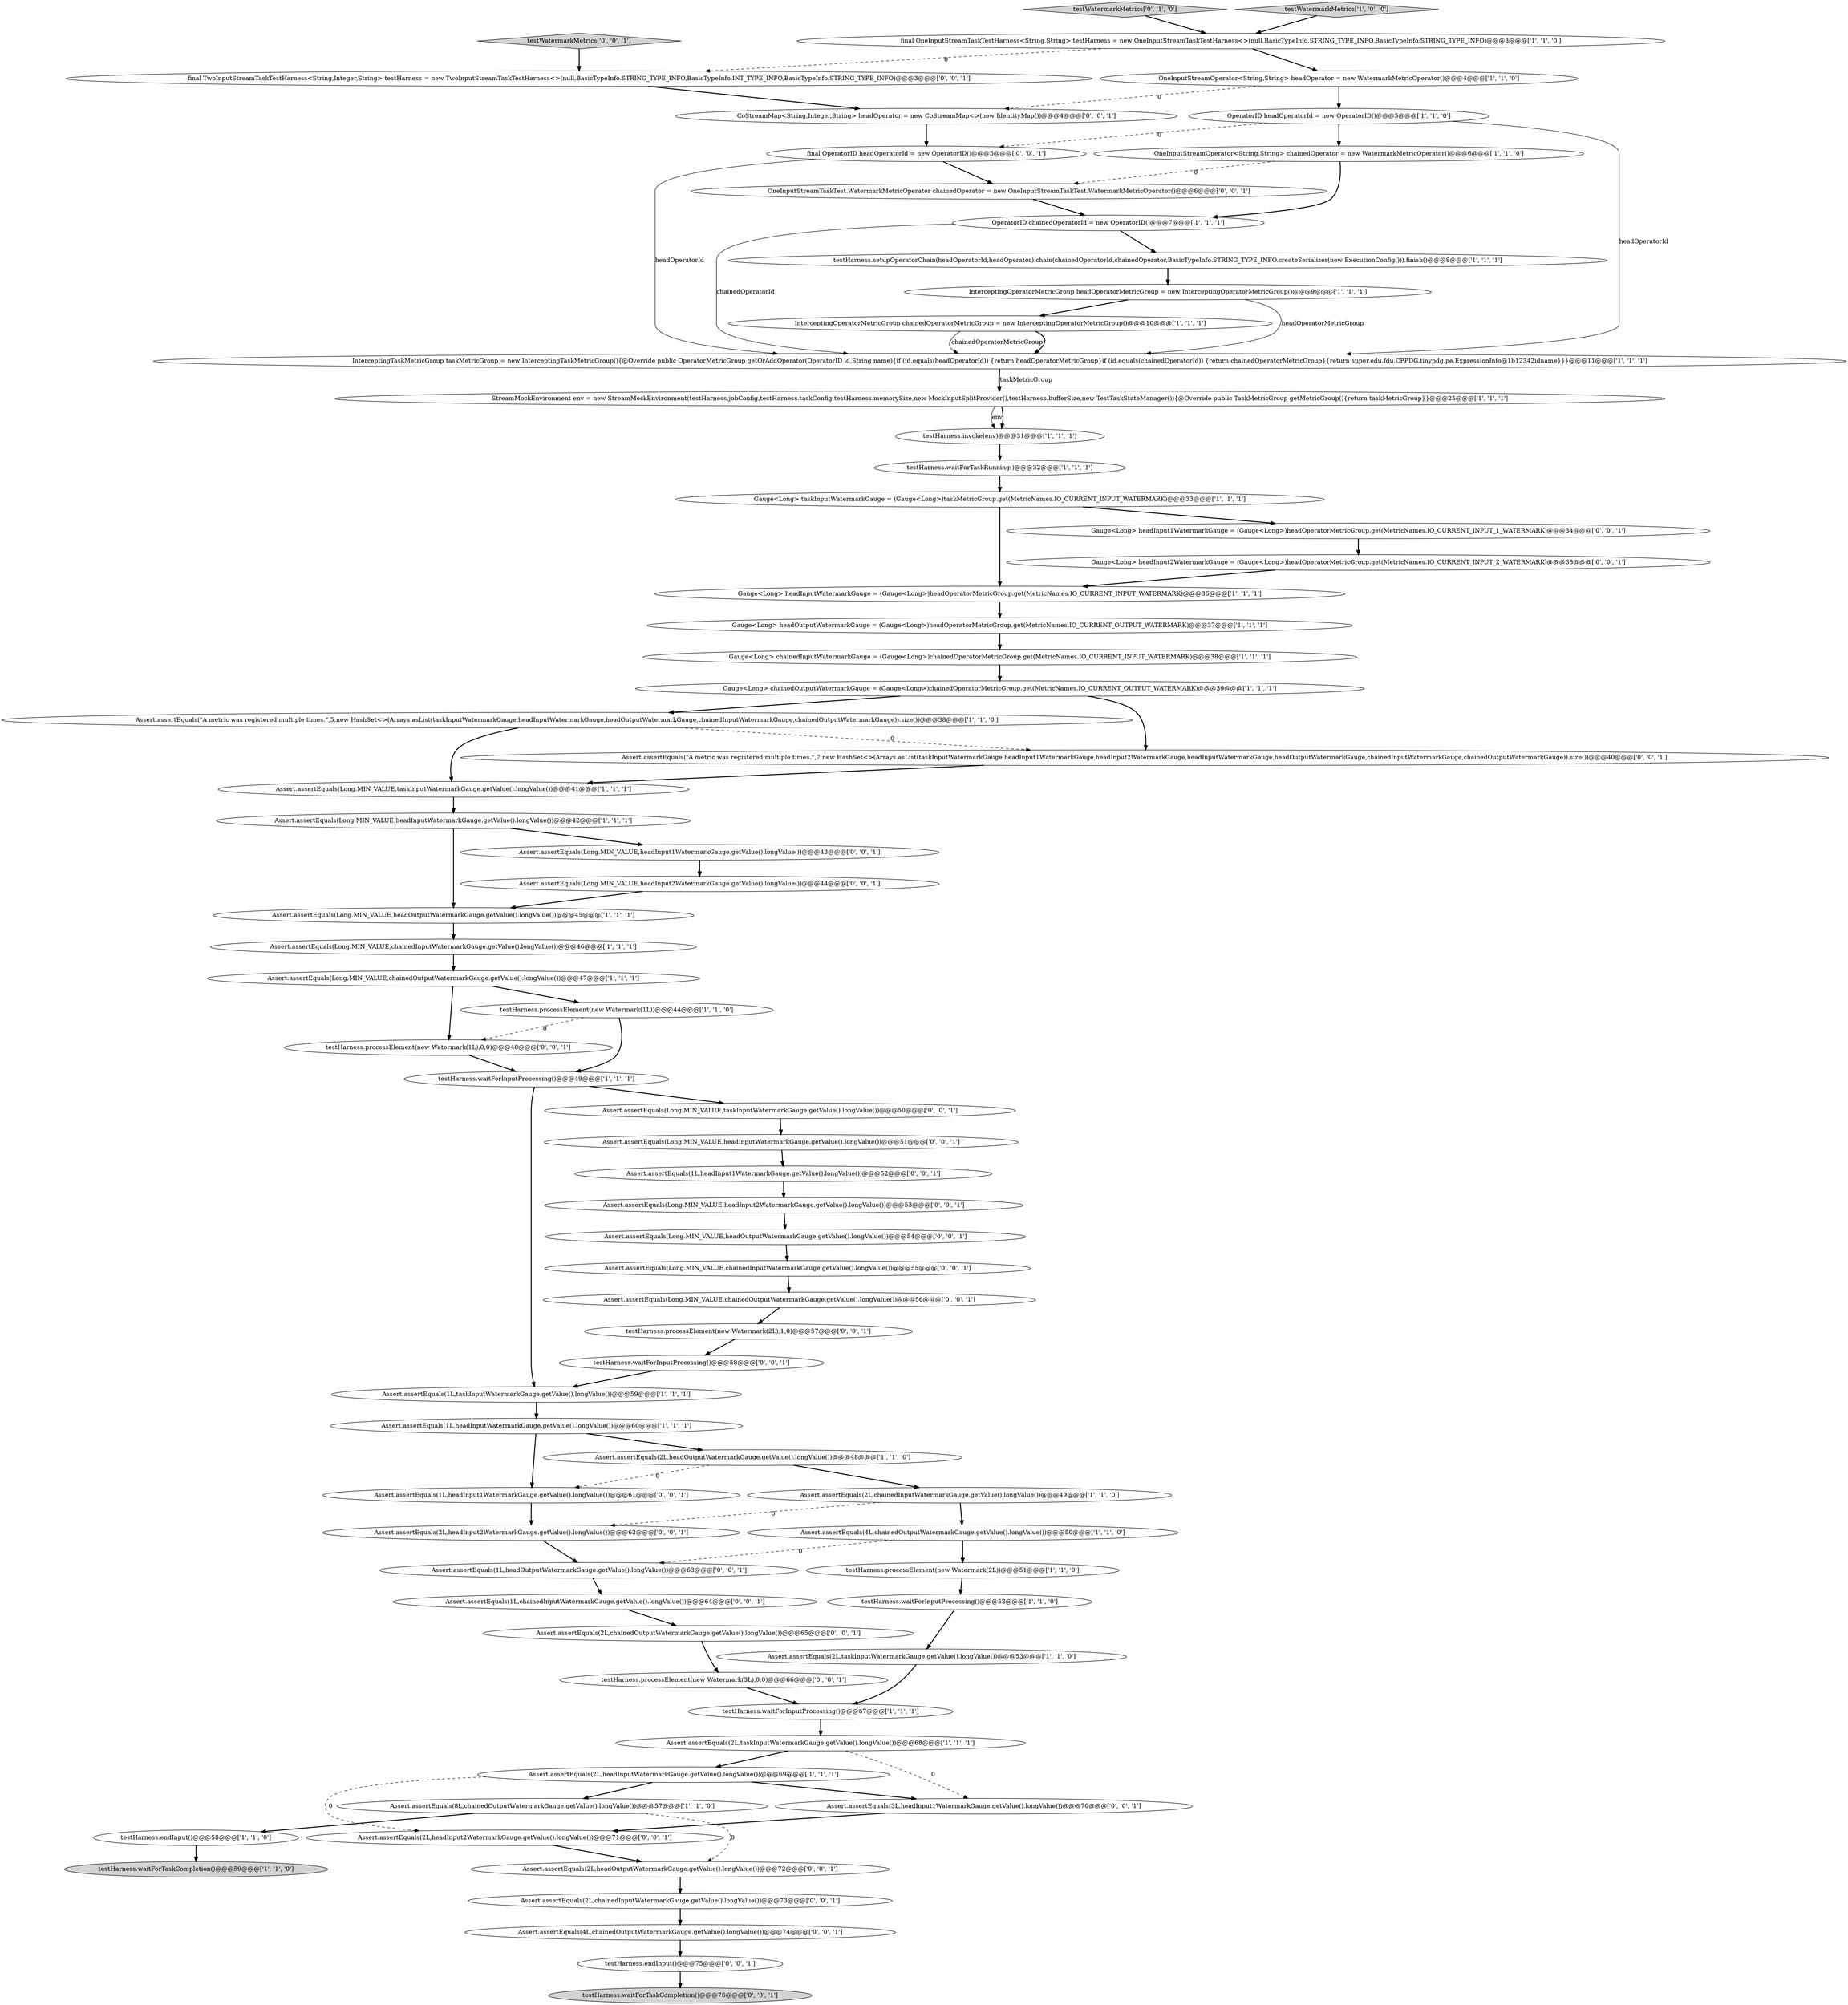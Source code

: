 digraph {
13 [style = filled, label = "Assert.assertEquals(4L,chainedOutputWatermarkGauge.getValue().longValue())@@@50@@@['1', '1', '0']", fillcolor = white, shape = ellipse image = "AAA0AAABBB1BBB"];
59 [style = filled, label = "Assert.assertEquals(3L,headInput1WatermarkGauge.getValue().longValue())@@@70@@@['0', '0', '1']", fillcolor = white, shape = ellipse image = "AAA0AAABBB3BBB"];
40 [style = filled, label = "testWatermarkMetrics['0', '1', '0']", fillcolor = lightgray, shape = diamond image = "AAA0AAABBB2BBB"];
64 [style = filled, label = "Assert.assertEquals(1L,headInput1WatermarkGauge.getValue().longValue())@@@61@@@['0', '0', '1']", fillcolor = white, shape = ellipse image = "AAA0AAABBB3BBB"];
65 [style = filled, label = "testHarness.endInput()@@@75@@@['0', '0', '1']", fillcolor = white, shape = ellipse image = "AAA0AAABBB3BBB"];
2 [style = filled, label = "Assert.assertEquals(2L,taskInputWatermarkGauge.getValue().longValue())@@@68@@@['1', '1', '1']", fillcolor = white, shape = ellipse image = "AAA0AAABBB1BBB"];
22 [style = filled, label = "Assert.assertEquals(2L,headInputWatermarkGauge.getValue().longValue())@@@69@@@['1', '1', '1']", fillcolor = white, shape = ellipse image = "AAA0AAABBB1BBB"];
35 [style = filled, label = "StreamMockEnvironment env = new StreamMockEnvironment(testHarness.jobConfig,testHarness.taskConfig,testHarness.memorySize,new MockInputSplitProvider(),testHarness.bufferSize,new TestTaskStateManager()){@Override public TaskMetricGroup getMetricGroup(){return taskMetricGroup}}@@@25@@@['1', '1', '1']", fillcolor = white, shape = ellipse image = "AAA0AAABBB1BBB"];
5 [style = filled, label = "testHarness.waitForInputProcessing()@@@67@@@['1', '1', '1']", fillcolor = white, shape = ellipse image = "AAA0AAABBB1BBB"];
0 [style = filled, label = "Assert.assertEquals(2L,chainedInputWatermarkGauge.getValue().longValue())@@@49@@@['1', '1', '0']", fillcolor = white, shape = ellipse image = "AAA0AAABBB1BBB"];
32 [style = filled, label = "testHarness.waitForTaskCompletion()@@@59@@@['1', '1', '0']", fillcolor = lightgray, shape = ellipse image = "AAA0AAABBB1BBB"];
10 [style = filled, label = "Assert.assertEquals(Long.MIN_VALUE,chainedInputWatermarkGauge.getValue().longValue())@@@46@@@['1', '1', '1']", fillcolor = white, shape = ellipse image = "AAA0AAABBB1BBB"];
45 [style = filled, label = "testHarness.processElement(new Watermark(1L),0,0)@@@48@@@['0', '0', '1']", fillcolor = white, shape = ellipse image = "AAA0AAABBB3BBB"];
19 [style = filled, label = "Gauge<Long> chainedOutputWatermarkGauge = (Gauge<Long>)chainedOperatorMetricGroup.get(MetricNames.IO_CURRENT_OUTPUT_WATERMARK)@@@39@@@['1', '1', '1']", fillcolor = white, shape = ellipse image = "AAA0AAABBB1BBB"];
51 [style = filled, label = "Assert.assertEquals(Long.MIN_VALUE,headOutputWatermarkGauge.getValue().longValue())@@@54@@@['0', '0', '1']", fillcolor = white, shape = ellipse image = "AAA0AAABBB3BBB"];
67 [style = filled, label = "Assert.assertEquals(Long.MIN_VALUE,headInputWatermarkGauge.getValue().longValue())@@@51@@@['0', '0', '1']", fillcolor = white, shape = ellipse image = "AAA0AAABBB3BBB"];
25 [style = filled, label = "Gauge<Long> headOutputWatermarkGauge = (Gauge<Long>)headOperatorMetricGroup.get(MetricNames.IO_CURRENT_OUTPUT_WATERMARK)@@@37@@@['1', '1', '1']", fillcolor = white, shape = ellipse image = "AAA0AAABBB1BBB"];
48 [style = filled, label = "Assert.assertEquals(2L,chainedOutputWatermarkGauge.getValue().longValue())@@@65@@@['0', '0', '1']", fillcolor = white, shape = ellipse image = "AAA0AAABBB3BBB"];
27 [style = filled, label = "testHarness.waitForTaskRunning()@@@32@@@['1', '1', '1']", fillcolor = white, shape = ellipse image = "AAA0AAABBB1BBB"];
31 [style = filled, label = "Assert.assertEquals(Long.MIN_VALUE,headInputWatermarkGauge.getValue().longValue())@@@42@@@['1', '1', '1']", fillcolor = white, shape = ellipse image = "AAA0AAABBB1BBB"];
1 [style = filled, label = "Assert.assertEquals(Long.MIN_VALUE,taskInputWatermarkGauge.getValue().longValue())@@@41@@@['1', '1', '1']", fillcolor = white, shape = ellipse image = "AAA0AAABBB1BBB"];
8 [style = filled, label = "Assert.assertEquals(Long.MIN_VALUE,headOutputWatermarkGauge.getValue().longValue())@@@45@@@['1', '1', '1']", fillcolor = white, shape = ellipse image = "AAA0AAABBB1BBB"];
6 [style = filled, label = "OneInputStreamOperator<String,String> headOperator = new WatermarkMetricOperator()@@@4@@@['1', '1', '0']", fillcolor = white, shape = ellipse image = "AAA0AAABBB1BBB"];
11 [style = filled, label = "Assert.assertEquals(2L,headOutputWatermarkGauge.getValue().longValue())@@@48@@@['1', '1', '0']", fillcolor = white, shape = ellipse image = "AAA0AAABBB1BBB"];
24 [style = filled, label = "testHarness.setupOperatorChain(headOperatorId,headOperator).chain(chainedOperatorId,chainedOperator,BasicTypeInfo.STRING_TYPE_INFO.createSerializer(new ExecutionConfig())).finish()@@@8@@@['1', '1', '1']", fillcolor = white, shape = ellipse image = "AAA0AAABBB1BBB"];
49 [style = filled, label = "Assert.assertEquals(1L,chainedInputWatermarkGauge.getValue().longValue())@@@64@@@['0', '0', '1']", fillcolor = white, shape = ellipse image = "AAA0AAABBB3BBB"];
12 [style = filled, label = "OneInputStreamOperator<String,String> chainedOperator = new WatermarkMetricOperator()@@@6@@@['1', '1', '0']", fillcolor = white, shape = ellipse image = "AAA0AAABBB1BBB"];
7 [style = filled, label = "Gauge<Long> taskInputWatermarkGauge = (Gauge<Long>)taskMetricGroup.get(MetricNames.IO_CURRENT_INPUT_WATERMARK)@@@33@@@['1', '1', '1']", fillcolor = white, shape = ellipse image = "AAA0AAABBB1BBB"];
42 [style = filled, label = "CoStreamMap<String,Integer,String> headOperator = new CoStreamMap<>(new IdentityMap())@@@4@@@['0', '0', '1']", fillcolor = white, shape = ellipse image = "AAA0AAABBB3BBB"];
43 [style = filled, label = "final OperatorID headOperatorId = new OperatorID()@@@5@@@['0', '0', '1']", fillcolor = white, shape = ellipse image = "AAA0AAABBB3BBB"];
36 [style = filled, label = "Assert.assertEquals(1L,taskInputWatermarkGauge.getValue().longValue())@@@59@@@['1', '1', '1']", fillcolor = white, shape = ellipse image = "AAA0AAABBB1BBB"];
21 [style = filled, label = "InterceptingOperatorMetricGroup chainedOperatorMetricGroup = new InterceptingOperatorMetricGroup()@@@10@@@['1', '1', '1']", fillcolor = white, shape = ellipse image = "AAA0AAABBB1BBB"];
70 [style = filled, label = "Assert.assertEquals(Long.MIN_VALUE,chainedInputWatermarkGauge.getValue().longValue())@@@55@@@['0', '0', '1']", fillcolor = white, shape = ellipse image = "AAA0AAABBB3BBB"];
58 [style = filled, label = "testHarness.processElement(new Watermark(3L),0,0)@@@66@@@['0', '0', '1']", fillcolor = white, shape = ellipse image = "AAA0AAABBB3BBB"];
66 [style = filled, label = "Assert.assertEquals(2L,chainedInputWatermarkGauge.getValue().longValue())@@@73@@@['0', '0', '1']", fillcolor = white, shape = ellipse image = "AAA0AAABBB3BBB"];
39 [style = filled, label = "Assert.assertEquals(\"A metric was registered multiple times.\",5,new HashSet<>(Arrays.asList(taskInputWatermarkGauge,headInputWatermarkGauge,headOutputWatermarkGauge,chainedInputWatermarkGauge,chainedOutputWatermarkGauge)).size())@@@38@@@['1', '1', '0']", fillcolor = white, shape = ellipse image = "AAA0AAABBB1BBB"];
15 [style = filled, label = "Gauge<Long> headInputWatermarkGauge = (Gauge<Long>)headOperatorMetricGroup.get(MetricNames.IO_CURRENT_INPUT_WATERMARK)@@@36@@@['1', '1', '1']", fillcolor = white, shape = ellipse image = "AAA0AAABBB1BBB"];
28 [style = filled, label = "testHarness.waitForInputProcessing()@@@49@@@['1', '1', '1']", fillcolor = white, shape = ellipse image = "AAA0AAABBB1BBB"];
68 [style = filled, label = "Assert.assertEquals(Long.MIN_VALUE,headInput1WatermarkGauge.getValue().longValue())@@@43@@@['0', '0', '1']", fillcolor = white, shape = ellipse image = "AAA0AAABBB3BBB"];
9 [style = filled, label = "InterceptingOperatorMetricGroup headOperatorMetricGroup = new InterceptingOperatorMetricGroup()@@@9@@@['1', '1', '1']", fillcolor = white, shape = ellipse image = "AAA0AAABBB1BBB"];
60 [style = filled, label = "final TwoInputStreamTaskTestHarness<String,Integer,String> testHarness = new TwoInputStreamTaskTestHarness<>(null,BasicTypeInfo.STRING_TYPE_INFO,BasicTypeInfo.INT_TYPE_INFO,BasicTypeInfo.STRING_TYPE_INFO)@@@3@@@['0', '0', '1']", fillcolor = white, shape = ellipse image = "AAA0AAABBB3BBB"];
47 [style = filled, label = "Assert.assertEquals(2L,headInput2WatermarkGauge.getValue().longValue())@@@62@@@['0', '0', '1']", fillcolor = white, shape = ellipse image = "AAA0AAABBB3BBB"];
54 [style = filled, label = "Assert.assertEquals(Long.MIN_VALUE,chainedOutputWatermarkGauge.getValue().longValue())@@@56@@@['0', '0', '1']", fillcolor = white, shape = ellipse image = "AAA0AAABBB3BBB"];
46 [style = filled, label = "testHarness.waitForInputProcessing()@@@58@@@['0', '0', '1']", fillcolor = white, shape = ellipse image = "AAA0AAABBB3BBB"];
17 [style = filled, label = "Gauge<Long> chainedInputWatermarkGauge = (Gauge<Long>)chainedOperatorMetricGroup.get(MetricNames.IO_CURRENT_INPUT_WATERMARK)@@@38@@@['1', '1', '1']", fillcolor = white, shape = ellipse image = "AAA0AAABBB1BBB"];
34 [style = filled, label = "OperatorID chainedOperatorId = new OperatorID()@@@7@@@['1', '1', '1']", fillcolor = white, shape = ellipse image = "AAA0AAABBB1BBB"];
29 [style = filled, label = "testHarness.endInput()@@@58@@@['1', '1', '0']", fillcolor = white, shape = ellipse image = "AAA0AAABBB1BBB"];
33 [style = filled, label = "testHarness.waitForInputProcessing()@@@52@@@['1', '1', '0']", fillcolor = white, shape = ellipse image = "AAA0AAABBB1BBB"];
71 [style = filled, label = "OneInputStreamTaskTest.WatermarkMetricOperator chainedOperator = new OneInputStreamTaskTest.WatermarkMetricOperator()@@@6@@@['0', '0', '1']", fillcolor = white, shape = ellipse image = "AAA0AAABBB3BBB"];
18 [style = filled, label = "testHarness.processElement(new Watermark(2L))@@@51@@@['1', '1', '0']", fillcolor = white, shape = ellipse image = "AAA0AAABBB1BBB"];
73 [style = filled, label = "testWatermarkMetrics['0', '0', '1']", fillcolor = lightgray, shape = diamond image = "AAA0AAABBB3BBB"];
26 [style = filled, label = "final OneInputStreamTaskTestHarness<String,String> testHarness = new OneInputStreamTaskTestHarness<>(null,BasicTypeInfo.STRING_TYPE_INFO,BasicTypeInfo.STRING_TYPE_INFO)@@@3@@@['1', '1', '0']", fillcolor = white, shape = ellipse image = "AAA0AAABBB1BBB"];
37 [style = filled, label = "Assert.assertEquals(2L,taskInputWatermarkGauge.getValue().longValue())@@@53@@@['1', '1', '0']", fillcolor = white, shape = ellipse image = "AAA0AAABBB1BBB"];
16 [style = filled, label = "Assert.assertEquals(1L,headInputWatermarkGauge.getValue().longValue())@@@60@@@['1', '1', '1']", fillcolor = white, shape = ellipse image = "AAA0AAABBB1BBB"];
30 [style = filled, label = "InterceptingTaskMetricGroup taskMetricGroup = new InterceptingTaskMetricGroup(){@Override public OperatorMetricGroup getOrAddOperator(OperatorID id,String name){if (id.equals(headOperatorId)) {return headOperatorMetricGroup}if (id.equals(chainedOperatorId)) {return chainedOperatorMetricGroup}{return super.edu.fdu.CPPDG.tinypdg.pe.ExpressionInfo@1b12342idname}}}@@@11@@@['1', '1', '1']", fillcolor = white, shape = ellipse image = "AAA0AAABBB1BBB"];
50 [style = filled, label = "Assert.assertEquals(2L,headOutputWatermarkGauge.getValue().longValue())@@@72@@@['0', '0', '1']", fillcolor = white, shape = ellipse image = "AAA0AAABBB3BBB"];
53 [style = filled, label = "Gauge<Long> headInput1WatermarkGauge = (Gauge<Long>)headOperatorMetricGroup.get(MetricNames.IO_CURRENT_INPUT_1_WATERMARK)@@@34@@@['0', '0', '1']", fillcolor = white, shape = ellipse image = "AAA0AAABBB3BBB"];
55 [style = filled, label = "Assert.assertEquals(Long.MIN_VALUE,headInput2WatermarkGauge.getValue().longValue())@@@44@@@['0', '0', '1']", fillcolor = white, shape = ellipse image = "AAA0AAABBB3BBB"];
61 [style = filled, label = "testHarness.waitForTaskCompletion()@@@76@@@['0', '0', '1']", fillcolor = lightgray, shape = ellipse image = "AAA0AAABBB3BBB"];
41 [style = filled, label = "Assert.assertEquals(Long.MIN_VALUE,taskInputWatermarkGauge.getValue().longValue())@@@50@@@['0', '0', '1']", fillcolor = white, shape = ellipse image = "AAA0AAABBB3BBB"];
38 [style = filled, label = "Assert.assertEquals(Long.MIN_VALUE,chainedOutputWatermarkGauge.getValue().longValue())@@@47@@@['1', '1', '1']", fillcolor = white, shape = ellipse image = "AAA0AAABBB1BBB"];
62 [style = filled, label = "Assert.assertEquals(4L,chainedOutputWatermarkGauge.getValue().longValue())@@@74@@@['0', '0', '1']", fillcolor = white, shape = ellipse image = "AAA0AAABBB3BBB"];
23 [style = filled, label = "OperatorID headOperatorId = new OperatorID()@@@5@@@['1', '1', '0']", fillcolor = white, shape = ellipse image = "AAA0AAABBB1BBB"];
52 [style = filled, label = "Assert.assertEquals(\"A metric was registered multiple times.\",7,new HashSet<>(Arrays.asList(taskInputWatermarkGauge,headInput1WatermarkGauge,headInput2WatermarkGauge,headInputWatermarkGauge,headOutputWatermarkGauge,chainedInputWatermarkGauge,chainedOutputWatermarkGauge)).size())@@@40@@@['0', '0', '1']", fillcolor = white, shape = ellipse image = "AAA0AAABBB3BBB"];
63 [style = filled, label = "Assert.assertEquals(Long.MIN_VALUE,headInput2WatermarkGauge.getValue().longValue())@@@53@@@['0', '0', '1']", fillcolor = white, shape = ellipse image = "AAA0AAABBB3BBB"];
72 [style = filled, label = "Assert.assertEquals(1L,headOutputWatermarkGauge.getValue().longValue())@@@63@@@['0', '0', '1']", fillcolor = white, shape = ellipse image = "AAA0AAABBB3BBB"];
44 [style = filled, label = "testHarness.processElement(new Watermark(2L),1,0)@@@57@@@['0', '0', '1']", fillcolor = white, shape = ellipse image = "AAA0AAABBB3BBB"];
69 [style = filled, label = "Assert.assertEquals(1L,headInput1WatermarkGauge.getValue().longValue())@@@52@@@['0', '0', '1']", fillcolor = white, shape = ellipse image = "AAA0AAABBB3BBB"];
57 [style = filled, label = "Gauge<Long> headInput2WatermarkGauge = (Gauge<Long>)headOperatorMetricGroup.get(MetricNames.IO_CURRENT_INPUT_2_WATERMARK)@@@35@@@['0', '0', '1']", fillcolor = white, shape = ellipse image = "AAA0AAABBB3BBB"];
20 [style = filled, label = "Assert.assertEquals(8L,chainedOutputWatermarkGauge.getValue().longValue())@@@57@@@['1', '1', '0']", fillcolor = white, shape = ellipse image = "AAA0AAABBB1BBB"];
56 [style = filled, label = "Assert.assertEquals(2L,headInput2WatermarkGauge.getValue().longValue())@@@71@@@['0', '0', '1']", fillcolor = white, shape = ellipse image = "AAA0AAABBB3BBB"];
3 [style = filled, label = "testHarness.invoke(env)@@@31@@@['1', '1', '1']", fillcolor = white, shape = ellipse image = "AAA0AAABBB1BBB"];
14 [style = filled, label = "testWatermarkMetrics['1', '0', '0']", fillcolor = lightgray, shape = diamond image = "AAA0AAABBB1BBB"];
4 [style = filled, label = "testHarness.processElement(new Watermark(1L))@@@44@@@['1', '1', '0']", fillcolor = white, shape = ellipse image = "AAA0AAABBB1BBB"];
52->1 [style = bold, label=""];
8->10 [style = bold, label=""];
21->30 [style = solid, label="chainedOperatorMetricGroup"];
0->13 [style = bold, label=""];
15->25 [style = bold, label=""];
38->4 [style = bold, label=""];
49->48 [style = bold, label=""];
16->64 [style = bold, label=""];
0->47 [style = dashed, label="0"];
66->62 [style = bold, label=""];
21->30 [style = bold, label=""];
3->27 [style = bold, label=""];
26->60 [style = dashed, label="0"];
67->69 [style = bold, label=""];
37->5 [style = bold, label=""];
34->30 [style = solid, label="chainedOperatorId"];
23->43 [style = dashed, label="0"];
44->46 [style = bold, label=""];
22->59 [style = bold, label=""];
34->24 [style = bold, label=""];
62->65 [style = bold, label=""];
27->7 [style = bold, label=""];
41->67 [style = bold, label=""];
9->21 [style = bold, label=""];
40->26 [style = bold, label=""];
50->66 [style = bold, label=""];
23->12 [style = bold, label=""];
1->31 [style = bold, label=""];
7->53 [style = bold, label=""];
73->60 [style = bold, label=""];
39->52 [style = dashed, label="0"];
28->36 [style = bold, label=""];
63->51 [style = bold, label=""];
19->39 [style = bold, label=""];
46->36 [style = bold, label=""];
6->42 [style = dashed, label="0"];
38->45 [style = bold, label=""];
26->6 [style = bold, label=""];
31->68 [style = bold, label=""];
9->30 [style = solid, label="headOperatorMetricGroup"];
71->34 [style = bold, label=""];
35->3 [style = solid, label="env"];
70->54 [style = bold, label=""];
22->20 [style = bold, label=""];
54->44 [style = bold, label=""];
29->32 [style = bold, label=""];
56->50 [style = bold, label=""];
36->16 [style = bold, label=""];
2->59 [style = dashed, label="0"];
65->61 [style = bold, label=""];
59->56 [style = bold, label=""];
13->72 [style = dashed, label="0"];
13->18 [style = bold, label=""];
48->58 [style = bold, label=""];
35->3 [style = bold, label=""];
6->23 [style = bold, label=""];
11->64 [style = dashed, label="0"];
18->33 [style = bold, label=""];
43->30 [style = solid, label="headOperatorId"];
25->17 [style = bold, label=""];
28->41 [style = bold, label=""];
4->45 [style = dashed, label="0"];
30->35 [style = bold, label=""];
22->56 [style = dashed, label="0"];
57->15 [style = bold, label=""];
7->15 [style = bold, label=""];
39->1 [style = bold, label=""];
33->37 [style = bold, label=""];
60->42 [style = bold, label=""];
31->8 [style = bold, label=""];
24->9 [style = bold, label=""];
10->38 [style = bold, label=""];
12->71 [style = dashed, label="0"];
43->71 [style = bold, label=""];
16->11 [style = bold, label=""];
42->43 [style = bold, label=""];
72->49 [style = bold, label=""];
20->29 [style = bold, label=""];
53->57 [style = bold, label=""];
30->35 [style = solid, label="taskMetricGroup"];
12->34 [style = bold, label=""];
47->72 [style = bold, label=""];
45->28 [style = bold, label=""];
23->30 [style = solid, label="headOperatorId"];
17->19 [style = bold, label=""];
4->28 [style = bold, label=""];
14->26 [style = bold, label=""];
20->50 [style = dashed, label="0"];
51->70 [style = bold, label=""];
5->2 [style = bold, label=""];
11->0 [style = bold, label=""];
64->47 [style = bold, label=""];
68->55 [style = bold, label=""];
58->5 [style = bold, label=""];
2->22 [style = bold, label=""];
55->8 [style = bold, label=""];
69->63 [style = bold, label=""];
19->52 [style = bold, label=""];
}
